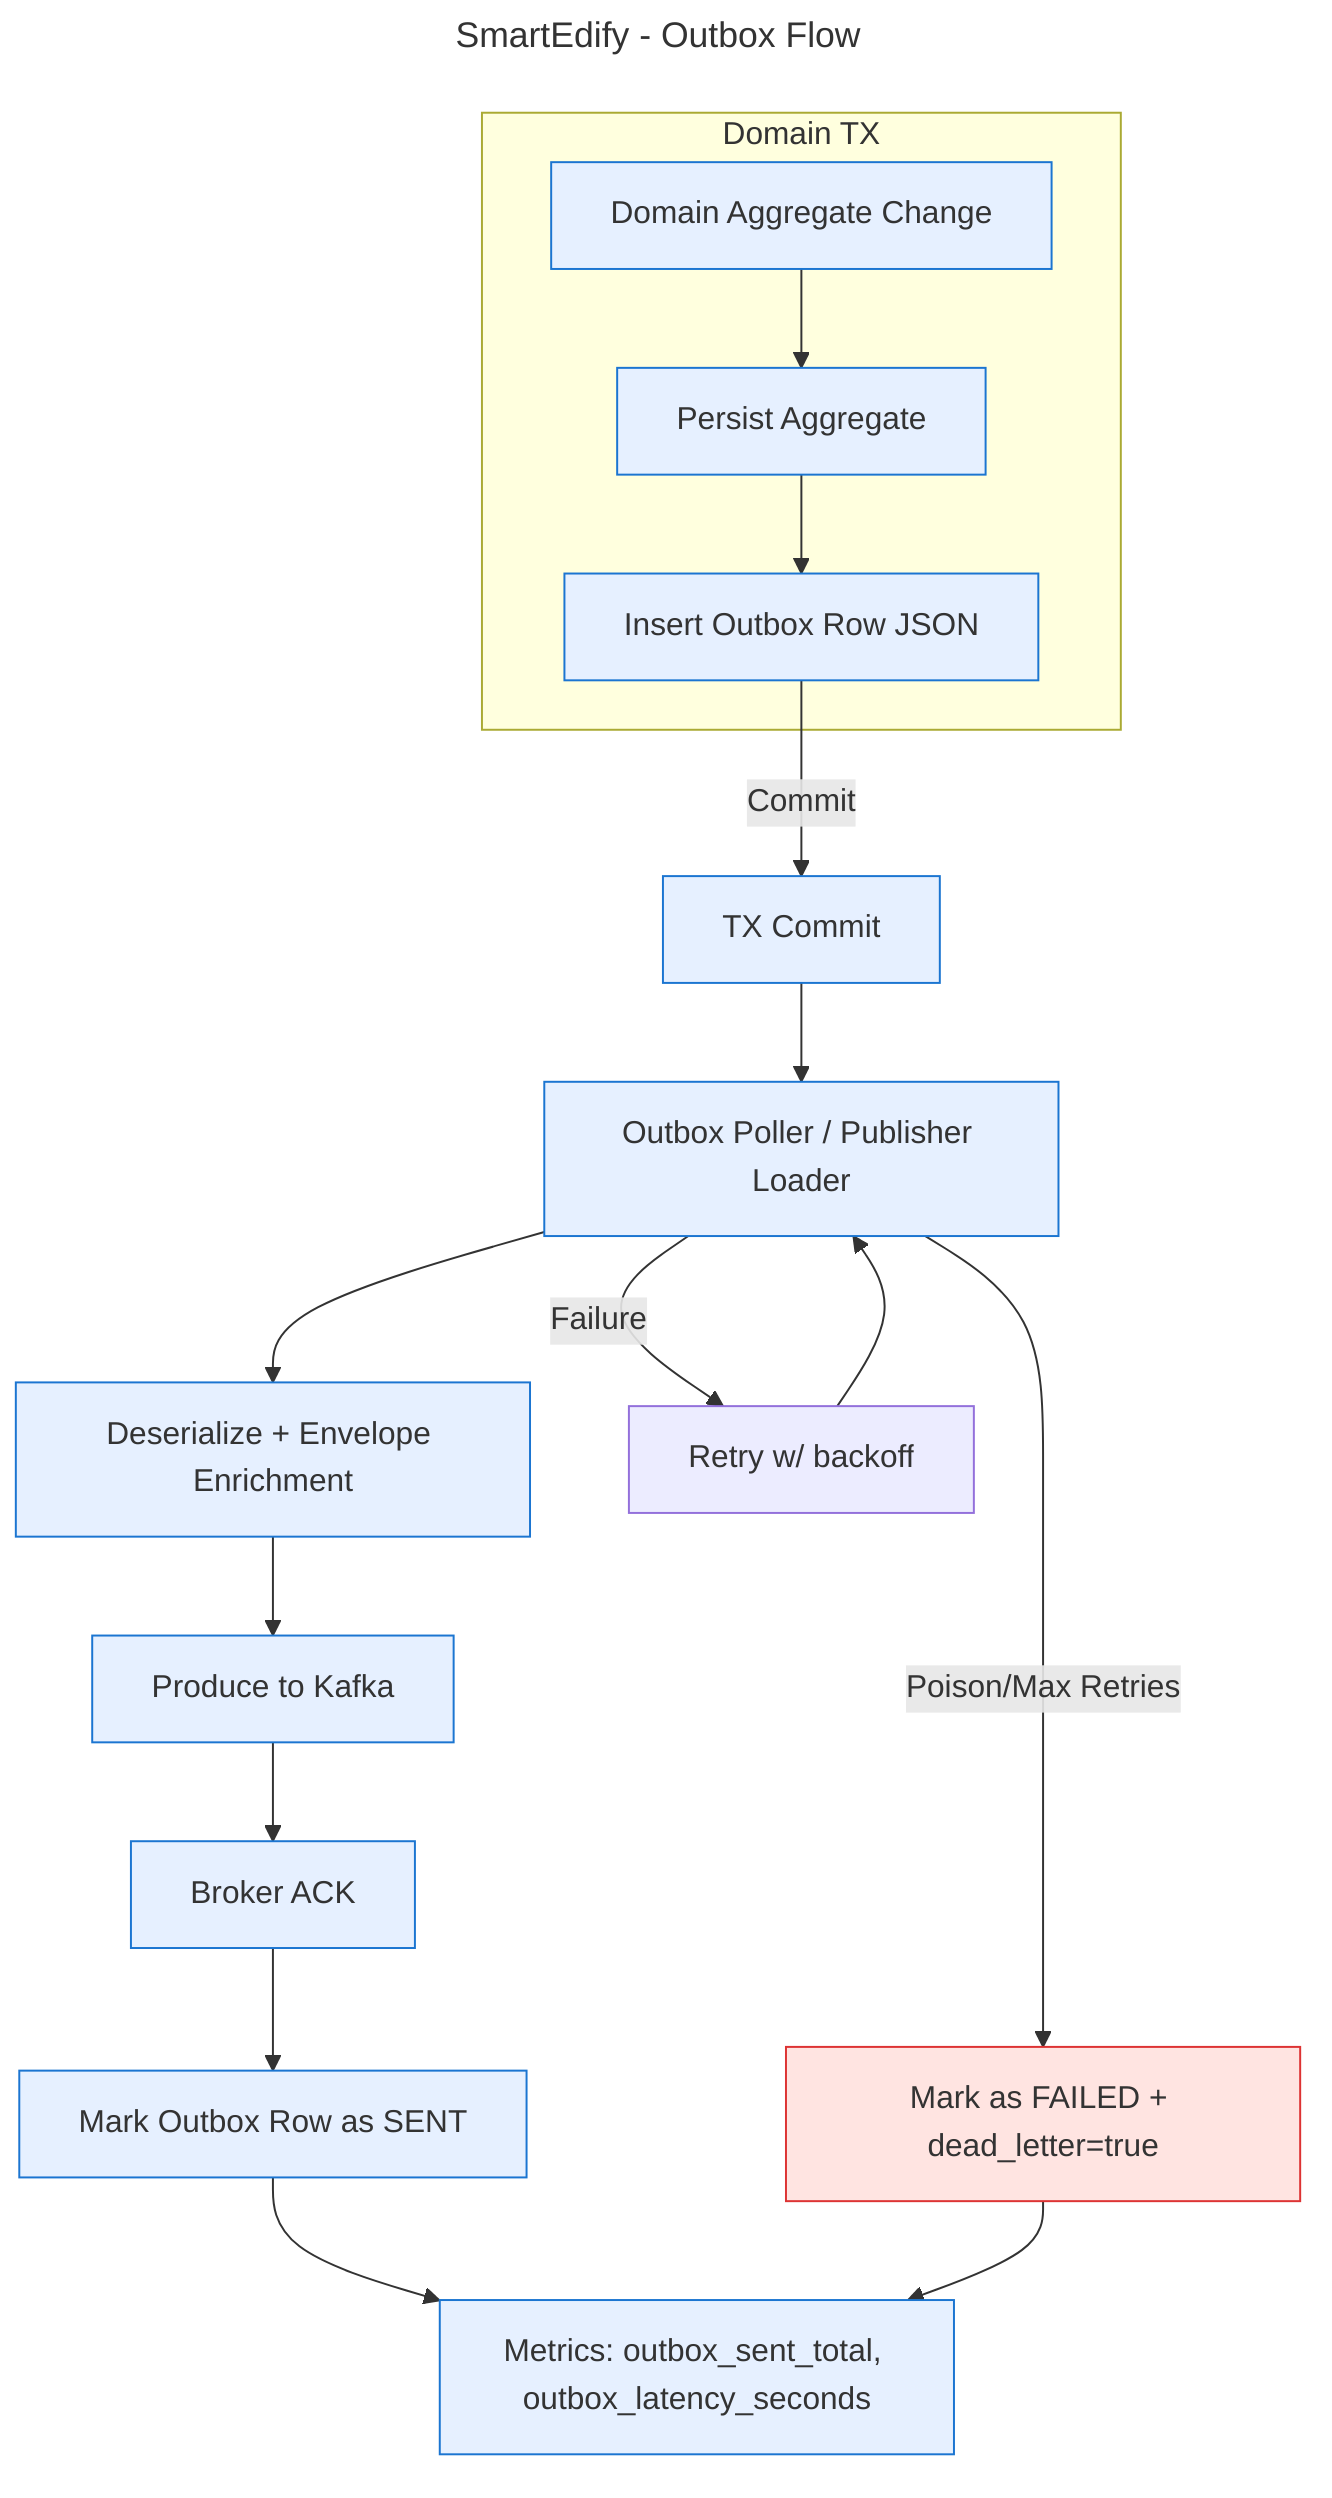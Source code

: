 ---
title: SmartEdify - Outbox Flow
---
flowchart TD
    subgraph Domain TX
        A[Domain Aggregate Change]
        B[Persist Aggregate]
        C[Insert Outbox Row JSON]
    end

    A --> B --> C -->|Commit| D[TX Commit]
    D --> E[Outbox Poller / Publisher Loader]
    E --> F[Deserialize + Envelope Enrichment]
    F --> G[Produce to Kafka]
    G --> H[Broker ACK]
    H --> I[Mark Outbox Row as SENT]
    I --> J[Metrics: outbox_sent_total, outbox_latency_seconds]

    E -->|Failure| R1[Retry w/ backoff]
    R1 --> E
    E -->|Poison/Max Retries| P[Mark as FAILED + dead_letter=true]
    P --> J

    classDef ok fill:#dfffdc,stroke:#2d8a2d
    classDef risk fill:#ffe4e1,stroke:#d33
    classDef proc fill:#e6f0ff,stroke:#1b75d1

    class A,B,C,D,E,F,G,H,I,J proc
    class P risk